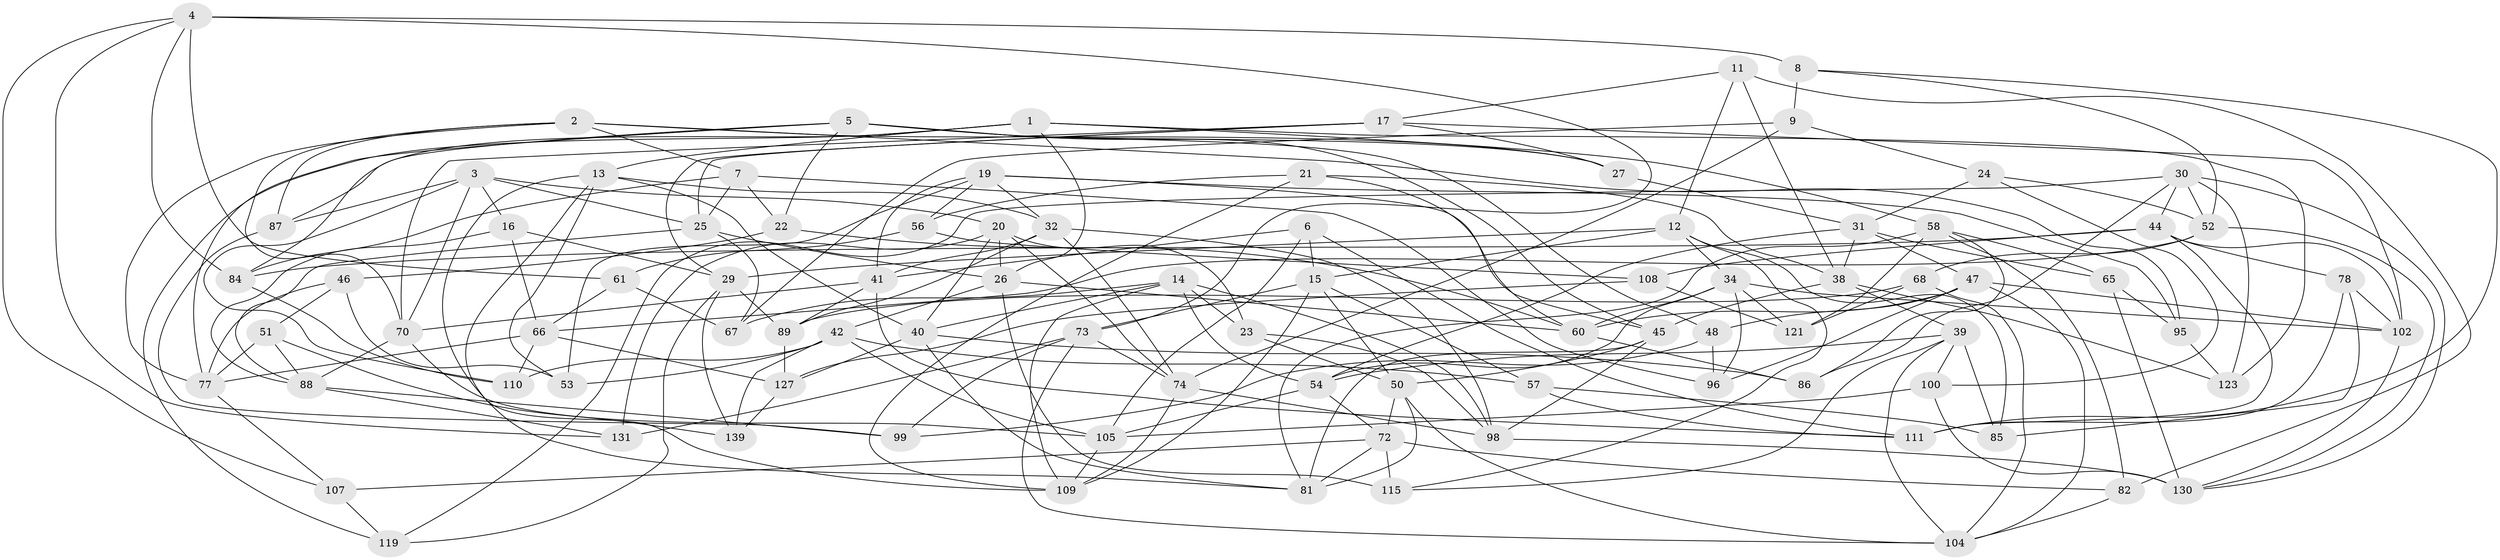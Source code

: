 // Generated by graph-tools (version 1.1) at 2025/24/03/03/25 07:24:25]
// undirected, 89 vertices, 227 edges
graph export_dot {
graph [start="1"]
  node [color=gray90,style=filled];
  1 [super="+33"];
  2 [super="+63"];
  3 [super="+137"];
  4 [super="+18"];
  5 [super="+10"];
  6;
  7 [super="+129"];
  8;
  9;
  11;
  12 [super="+36"];
  13 [super="+62"];
  14 [super="+55"];
  15 [super="+138"];
  16;
  17 [super="+28"];
  19 [super="+43"];
  20 [super="+101"];
  21;
  22;
  23;
  24;
  25 [super="+35"];
  26 [super="+59"];
  27;
  29 [super="+49"];
  30 [super="+37"];
  31 [super="+64"];
  32 [super="+83"];
  34 [super="+69"];
  38 [super="+133"];
  39 [super="+106"];
  40 [super="+75"];
  41 [super="+103"];
  42 [super="+113"];
  44 [super="+128"];
  45 [super="+124"];
  46;
  47 [super="+71"];
  48;
  50 [super="+120"];
  51;
  52 [super="+136"];
  53;
  54 [super="+94"];
  56;
  57;
  58 [super="+80"];
  60 [super="+97"];
  61;
  65;
  66 [super="+76"];
  67;
  68;
  70 [super="+92"];
  72 [super="+135"];
  73 [super="+126"];
  74 [super="+93"];
  77 [super="+79"];
  78;
  81 [super="+122"];
  82;
  84 [super="+91"];
  85;
  86;
  87;
  88 [super="+90"];
  89 [super="+114"];
  95;
  96;
  98 [super="+118"];
  99;
  100;
  102 [super="+116"];
  104 [super="+112"];
  105 [super="+132"];
  107;
  108;
  109 [super="+125"];
  110;
  111 [super="+117"];
  115;
  119;
  121;
  123;
  127 [super="+134"];
  130 [super="+140"];
  131;
  139;
  1 -- 87;
  1 -- 119;
  1 -- 26;
  1 -- 123;
  1 -- 13;
  1 -- 58;
  2 -- 87;
  2 -- 70;
  2 -- 27;
  2 -- 95;
  2 -- 77;
  2 -- 7;
  3 -- 25;
  3 -- 70;
  3 -- 20;
  3 -- 16;
  3 -- 110;
  3 -- 87;
  4 -- 61;
  4 -- 131;
  4 -- 84;
  4 -- 8;
  4 -- 73;
  4 -- 107;
  5 -- 48;
  5 -- 77;
  5 -- 22;
  5 -- 27;
  5 -- 84;
  5 -- 45;
  6 -- 111;
  6 -- 105;
  6 -- 41;
  6 -- 15;
  7 -- 22;
  7 -- 25;
  7 -- 84 [weight=2];
  7 -- 96;
  8 -- 9;
  8 -- 111;
  8 -- 52;
  9 -- 74;
  9 -- 24;
  9 -- 67;
  11 -- 82;
  11 -- 38;
  11 -- 17;
  11 -- 12;
  12 -- 29;
  12 -- 15;
  12 -- 115;
  12 -- 34;
  12 -- 85;
  13 -- 81;
  13 -- 32;
  13 -- 109;
  13 -- 53;
  13 -- 40;
  14 -- 23;
  14 -- 67;
  14 -- 40;
  14 -- 98;
  14 -- 109;
  14 -- 54;
  15 -- 109;
  15 -- 73;
  15 -- 57;
  15 -- 50;
  16 -- 29;
  16 -- 66;
  16 -- 88;
  17 -- 102;
  17 -- 27;
  17 -- 70;
  17 -- 25;
  17 -- 29;
  19 -- 32;
  19 -- 41;
  19 -- 53;
  19 -- 56;
  19 -- 95;
  19 -- 45;
  20 -- 23;
  20 -- 131;
  20 -- 74;
  20 -- 26;
  20 -- 40;
  21 -- 56;
  21 -- 109;
  21 -- 38;
  21 -- 60;
  22 -- 46;
  22 -- 60;
  23 -- 98;
  23 -- 50;
  24 -- 52;
  24 -- 100;
  24 -- 31;
  25 -- 88;
  25 -- 67;
  25 -- 26;
  26 -- 115;
  26 -- 42;
  26 -- 60;
  27 -- 31;
  29 -- 139;
  29 -- 89;
  29 -- 119;
  30 -- 123;
  30 -- 86;
  30 -- 52;
  30 -- 130;
  30 -- 44;
  30 -- 119;
  31 -- 54;
  31 -- 65;
  31 -- 47;
  31 -- 38;
  32 -- 89;
  32 -- 74;
  32 -- 98;
  32 -- 41;
  34 -- 121;
  34 -- 60;
  34 -- 96;
  34 -- 102;
  34 -- 54;
  38 -- 39;
  38 -- 123;
  38 -- 45;
  39 -- 85;
  39 -- 104;
  39 -- 115;
  39 -- 100;
  39 -- 54;
  40 -- 127;
  40 -- 86;
  40 -- 81;
  41 -- 70;
  41 -- 111;
  41 -- 89;
  42 -- 110;
  42 -- 139;
  42 -- 57;
  42 -- 53;
  42 -- 105;
  44 -- 111;
  44 -- 84;
  44 -- 108;
  44 -- 102;
  44 -- 78;
  45 -- 81;
  45 -- 98;
  45 -- 50;
  46 -- 51;
  46 -- 77;
  46 -- 53;
  47 -- 48;
  47 -- 96;
  47 -- 60;
  47 -- 102;
  47 -- 104;
  48 -- 96;
  48 -- 99;
  50 -- 72;
  50 -- 81;
  50 -- 104;
  51 -- 139;
  51 -- 77;
  51 -- 88;
  52 -- 130;
  52 -- 68;
  52 -- 66;
  54 -- 105;
  54 -- 72;
  56 -- 108;
  56 -- 61;
  57 -- 85;
  57 -- 111;
  58 -- 65;
  58 -- 81;
  58 -- 82;
  58 -- 121;
  58 -- 86;
  60 -- 86;
  61 -- 67;
  61 -- 66;
  65 -- 95;
  65 -- 130;
  66 -- 77;
  66 -- 110;
  66 -- 127;
  68 -- 121;
  68 -- 89;
  68 -- 104;
  70 -- 88;
  70 -- 105;
  72 -- 115;
  72 -- 82;
  72 -- 107;
  72 -- 81;
  73 -- 99;
  73 -- 104;
  73 -- 131;
  73 -- 74;
  74 -- 109;
  74 -- 98;
  77 -- 107;
  78 -- 102;
  78 -- 85;
  78 -- 111;
  82 -- 104;
  84 -- 110;
  87 -- 99;
  88 -- 99;
  88 -- 131;
  89 -- 127 [weight=2];
  95 -- 123;
  98 -- 130;
  100 -- 130;
  100 -- 105;
  102 -- 130;
  105 -- 109;
  107 -- 119;
  108 -- 127;
  108 -- 121;
  127 -- 139;
}
